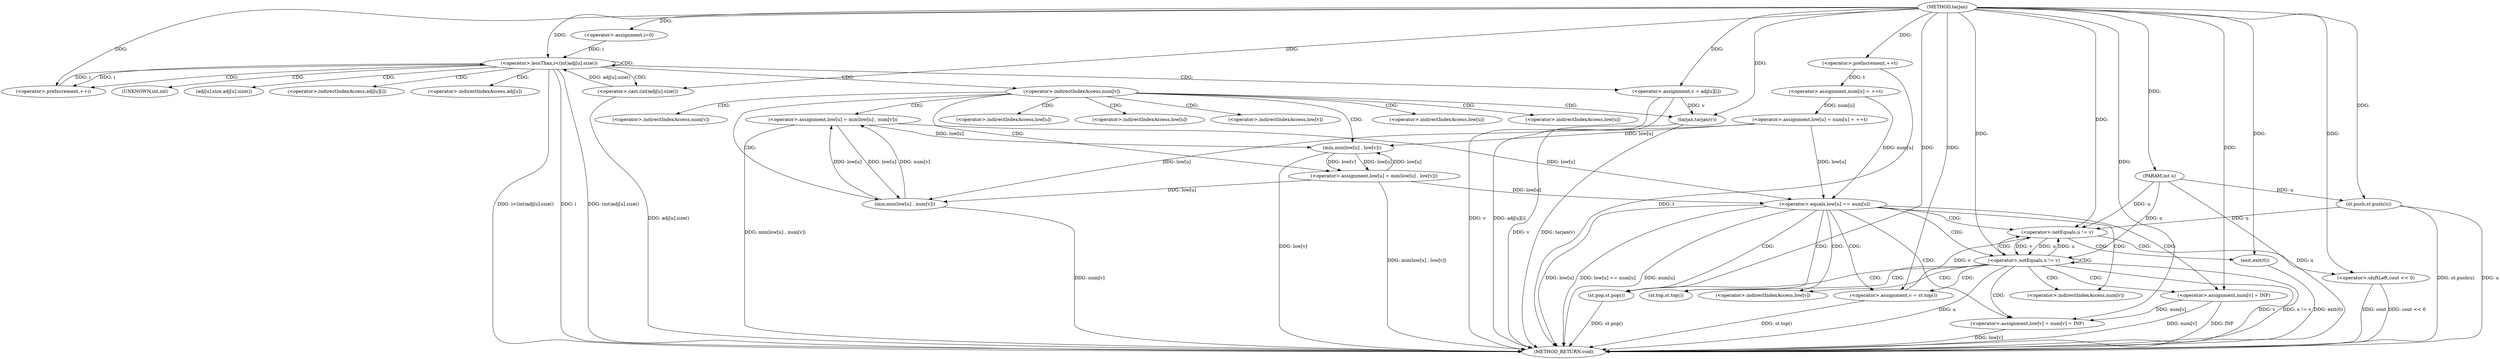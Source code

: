 digraph "tarjan" {  
"1000182" [label = "(METHOD,tarjan)" ]
"1000286" [label = "(METHOD_RETURN,void)" ]
"1000183" [label = "(PARAM,int u)" ]
"1000185" [label = "(<operator>.assignment,low[u] = num[u] = ++t)" ]
"1000195" [label = "(st.push,st.push(u))" ]
"1000199" [label = "(<operator>.assignment,i=0)" ]
"1000202" [label = "(<operator>.lessThan,i<(int)adj[u].size())" ]
"1000207" [label = "(<operator>.preIncrement,++i)" ]
"1000249" [label = "(<operator>.equals,low[u] == num[u])" ]
"1000189" [label = "(<operator>.assignment,num[u] = ++t)" ]
"1000211" [label = "(<operator>.assignment,v = adj[u][i])" ]
"1000193" [label = "(<operator>.preIncrement,++t)" ]
"1000204" [label = "(<operator>.cast,(int)adj[u].size())" ]
"1000222" [label = "(<operator>.assignment,low[u] = min(low[u] , num[v]))" ]
"1000283" [label = "(<operator>.notEquals,u != v)" ]
"1000260" [label = "(<operator>.assignment,v = st.top())" ]
"1000263" [label = "(st.pop,st.pop())" ]
"1000264" [label = "(<operator>.assignment,low[v] = num[v] = INF)" ]
"1000226" [label = "(min,min(low[u] , num[v]))" ]
"1000235" [label = "(tarjan,tarjan(v))" ]
"1000237" [label = "(<operator>.assignment,low[u] = min(low[u] , low[v]))" ]
"1000274" [label = "(<operator>.notEquals,u != v)" ]
"1000268" [label = "(<operator>.assignment,num[v] = INF)" ]
"1000278" [label = "(<operator>.shiftLeft,cout << 0)" ]
"1000281" [label = "(exit,exit(0))" ]
"1000241" [label = "(min,min(low[u] , low[v]))" ]
"1000205" [label = "(UNKNOWN,int,int)" ]
"1000206" [label = "(adj[u].size,adj[u].size())" ]
"1000213" [label = "(<operator>.indirectIndexAccess,adj[u][i])" ]
"1000219" [label = "(<operator>.indirectIndexAccess,num[v])" ]
"1000214" [label = "(<operator>.indirectIndexAccess,adj[u])" ]
"1000223" [label = "(<operator>.indirectIndexAccess,low[u])" ]
"1000227" [label = "(<operator>.indirectIndexAccess,low[u])" ]
"1000230" [label = "(<operator>.indirectIndexAccess,num[v])" ]
"1000262" [label = "(st.top,st.top())" ]
"1000265" [label = "(<operator>.indirectIndexAccess,low[v])" ]
"1000238" [label = "(<operator>.indirectIndexAccess,low[u])" ]
"1000269" [label = "(<operator>.indirectIndexAccess,num[v])" ]
"1000242" [label = "(<operator>.indirectIndexAccess,low[u])" ]
"1000245" [label = "(<operator>.indirectIndexAccess,low[v])" ]
  "1000183" -> "1000286"  [ label = "DDG: u"] 
  "1000195" -> "1000286"  [ label = "DDG: u"] 
  "1000195" -> "1000286"  [ label = "DDG: st.push(u)"] 
  "1000202" -> "1000286"  [ label = "DDG: i"] 
  "1000204" -> "1000286"  [ label = "DDG: adj[u].size()"] 
  "1000202" -> "1000286"  [ label = "DDG: (int)adj[u].size()"] 
  "1000202" -> "1000286"  [ label = "DDG: i<(int)adj[u].size()"] 
  "1000249" -> "1000286"  [ label = "DDG: low[u]"] 
  "1000249" -> "1000286"  [ label = "DDG: num[u]"] 
  "1000249" -> "1000286"  [ label = "DDG: low[u] == num[u]"] 
  "1000260" -> "1000286"  [ label = "DDG: st.top()"] 
  "1000263" -> "1000286"  [ label = "DDG: st.pop()"] 
  "1000264" -> "1000286"  [ label = "DDG: low[v]"] 
  "1000268" -> "1000286"  [ label = "DDG: num[v]"] 
  "1000278" -> "1000286"  [ label = "DDG: cout << 0"] 
  "1000281" -> "1000286"  [ label = "DDG: exit(0)"] 
  "1000283" -> "1000286"  [ label = "DDG: u"] 
  "1000283" -> "1000286"  [ label = "DDG: v"] 
  "1000283" -> "1000286"  [ label = "DDG: u != v"] 
  "1000211" -> "1000286"  [ label = "DDG: v"] 
  "1000211" -> "1000286"  [ label = "DDG: adj[u][i]"] 
  "1000235" -> "1000286"  [ label = "DDG: v"] 
  "1000235" -> "1000286"  [ label = "DDG: tarjan(v)"] 
  "1000241" -> "1000286"  [ label = "DDG: low[v]"] 
  "1000237" -> "1000286"  [ label = "DDG: min(low[u] , low[v])"] 
  "1000226" -> "1000286"  [ label = "DDG: num[v]"] 
  "1000222" -> "1000286"  [ label = "DDG: min(low[u] , num[v])"] 
  "1000278" -> "1000286"  [ label = "DDG: cout"] 
  "1000268" -> "1000286"  [ label = "DDG: INF"] 
  "1000193" -> "1000286"  [ label = "DDG: t"] 
  "1000182" -> "1000183"  [ label = "DDG: "] 
  "1000189" -> "1000185"  [ label = "DDG: num[u]"] 
  "1000183" -> "1000195"  [ label = "DDG: u"] 
  "1000182" -> "1000195"  [ label = "DDG: "] 
  "1000182" -> "1000199"  [ label = "DDG: "] 
  "1000193" -> "1000189"  [ label = "DDG: t"] 
  "1000199" -> "1000202"  [ label = "DDG: i"] 
  "1000207" -> "1000202"  [ label = "DDG: i"] 
  "1000182" -> "1000202"  [ label = "DDG: "] 
  "1000204" -> "1000202"  [ label = "DDG: adj[u].size()"] 
  "1000202" -> "1000207"  [ label = "DDG: i"] 
  "1000182" -> "1000207"  [ label = "DDG: "] 
  "1000185" -> "1000249"  [ label = "DDG: low[u]"] 
  "1000237" -> "1000249"  [ label = "DDG: low[u]"] 
  "1000222" -> "1000249"  [ label = "DDG: low[u]"] 
  "1000189" -> "1000249"  [ label = "DDG: num[u]"] 
  "1000182" -> "1000193"  [ label = "DDG: "] 
  "1000182" -> "1000204"  [ label = "DDG: "] 
  "1000182" -> "1000211"  [ label = "DDG: "] 
  "1000226" -> "1000222"  [ label = "DDG: num[v]"] 
  "1000226" -> "1000222"  [ label = "DDG: low[u]"] 
  "1000182" -> "1000260"  [ label = "DDG: "] 
  "1000182" -> "1000263"  [ label = "DDG: "] 
  "1000274" -> "1000283"  [ label = "DDG: u"] 
  "1000183" -> "1000283"  [ label = "DDG: u"] 
  "1000182" -> "1000283"  [ label = "DDG: "] 
  "1000274" -> "1000283"  [ label = "DDG: v"] 
  "1000185" -> "1000226"  [ label = "DDG: low[u]"] 
  "1000237" -> "1000226"  [ label = "DDG: low[u]"] 
  "1000222" -> "1000226"  [ label = "DDG: low[u]"] 
  "1000241" -> "1000237"  [ label = "DDG: low[v]"] 
  "1000241" -> "1000237"  [ label = "DDG: low[u]"] 
  "1000268" -> "1000264"  [ label = "DDG: num[v]"] 
  "1000182" -> "1000264"  [ label = "DDG: "] 
  "1000211" -> "1000235"  [ label = "DDG: v"] 
  "1000182" -> "1000235"  [ label = "DDG: "] 
  "1000182" -> "1000268"  [ label = "DDG: "] 
  "1000195" -> "1000274"  [ label = "DDG: u"] 
  "1000283" -> "1000274"  [ label = "DDG: u"] 
  "1000183" -> "1000274"  [ label = "DDG: u"] 
  "1000182" -> "1000274"  [ label = "DDG: "] 
  "1000260" -> "1000274"  [ label = "DDG: v"] 
  "1000185" -> "1000241"  [ label = "DDG: low[u]"] 
  "1000237" -> "1000241"  [ label = "DDG: low[u]"] 
  "1000222" -> "1000241"  [ label = "DDG: low[u]"] 
  "1000182" -> "1000278"  [ label = "DDG: "] 
  "1000182" -> "1000281"  [ label = "DDG: "] 
  "1000202" -> "1000211"  [ label = "CDG: "] 
  "1000202" -> "1000213"  [ label = "CDG: "] 
  "1000202" -> "1000204"  [ label = "CDG: "] 
  "1000202" -> "1000219"  [ label = "CDG: "] 
  "1000202" -> "1000207"  [ label = "CDG: "] 
  "1000202" -> "1000206"  [ label = "CDG: "] 
  "1000202" -> "1000214"  [ label = "CDG: "] 
  "1000202" -> "1000205"  [ label = "CDG: "] 
  "1000202" -> "1000202"  [ label = "CDG: "] 
  "1000249" -> "1000265"  [ label = "CDG: "] 
  "1000249" -> "1000268"  [ label = "CDG: "] 
  "1000249" -> "1000260"  [ label = "CDG: "] 
  "1000249" -> "1000263"  [ label = "CDG: "] 
  "1000249" -> "1000274"  [ label = "CDG: "] 
  "1000249" -> "1000283"  [ label = "CDG: "] 
  "1000249" -> "1000262"  [ label = "CDG: "] 
  "1000249" -> "1000269"  [ label = "CDG: "] 
  "1000249" -> "1000264"  [ label = "CDG: "] 
  "1000219" -> "1000238"  [ label = "CDG: "] 
  "1000219" -> "1000227"  [ label = "CDG: "] 
  "1000219" -> "1000230"  [ label = "CDG: "] 
  "1000219" -> "1000222"  [ label = "CDG: "] 
  "1000219" -> "1000242"  [ label = "CDG: "] 
  "1000219" -> "1000235"  [ label = "CDG: "] 
  "1000219" -> "1000237"  [ label = "CDG: "] 
  "1000219" -> "1000241"  [ label = "CDG: "] 
  "1000219" -> "1000223"  [ label = "CDG: "] 
  "1000219" -> "1000245"  [ label = "CDG: "] 
  "1000219" -> "1000226"  [ label = "CDG: "] 
  "1000283" -> "1000265"  [ label = "CDG: "] 
  "1000283" -> "1000268"  [ label = "CDG: "] 
  "1000283" -> "1000260"  [ label = "CDG: "] 
  "1000283" -> "1000263"  [ label = "CDG: "] 
  "1000283" -> "1000274"  [ label = "CDG: "] 
  "1000283" -> "1000283"  [ label = "CDG: "] 
  "1000283" -> "1000262"  [ label = "CDG: "] 
  "1000283" -> "1000269"  [ label = "CDG: "] 
  "1000283" -> "1000264"  [ label = "CDG: "] 
  "1000274" -> "1000281"  [ label = "CDG: "] 
  "1000274" -> "1000278"  [ label = "CDG: "] 
}
